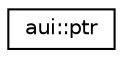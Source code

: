digraph "Graphical Class Hierarchy"
{
 // LATEX_PDF_SIZE
  edge [fontname="Helvetica",fontsize="10",labelfontname="Helvetica",labelfontsize="10"];
  node [fontname="Helvetica",fontsize="10",shape=record];
  rankdir="LR";
  Node0 [label="aui::ptr",height=0.2,width=0.4,color="black", fillcolor="white", style="filled",URL="$structaui_1_1ptr.html",tooltip=" "];
}
